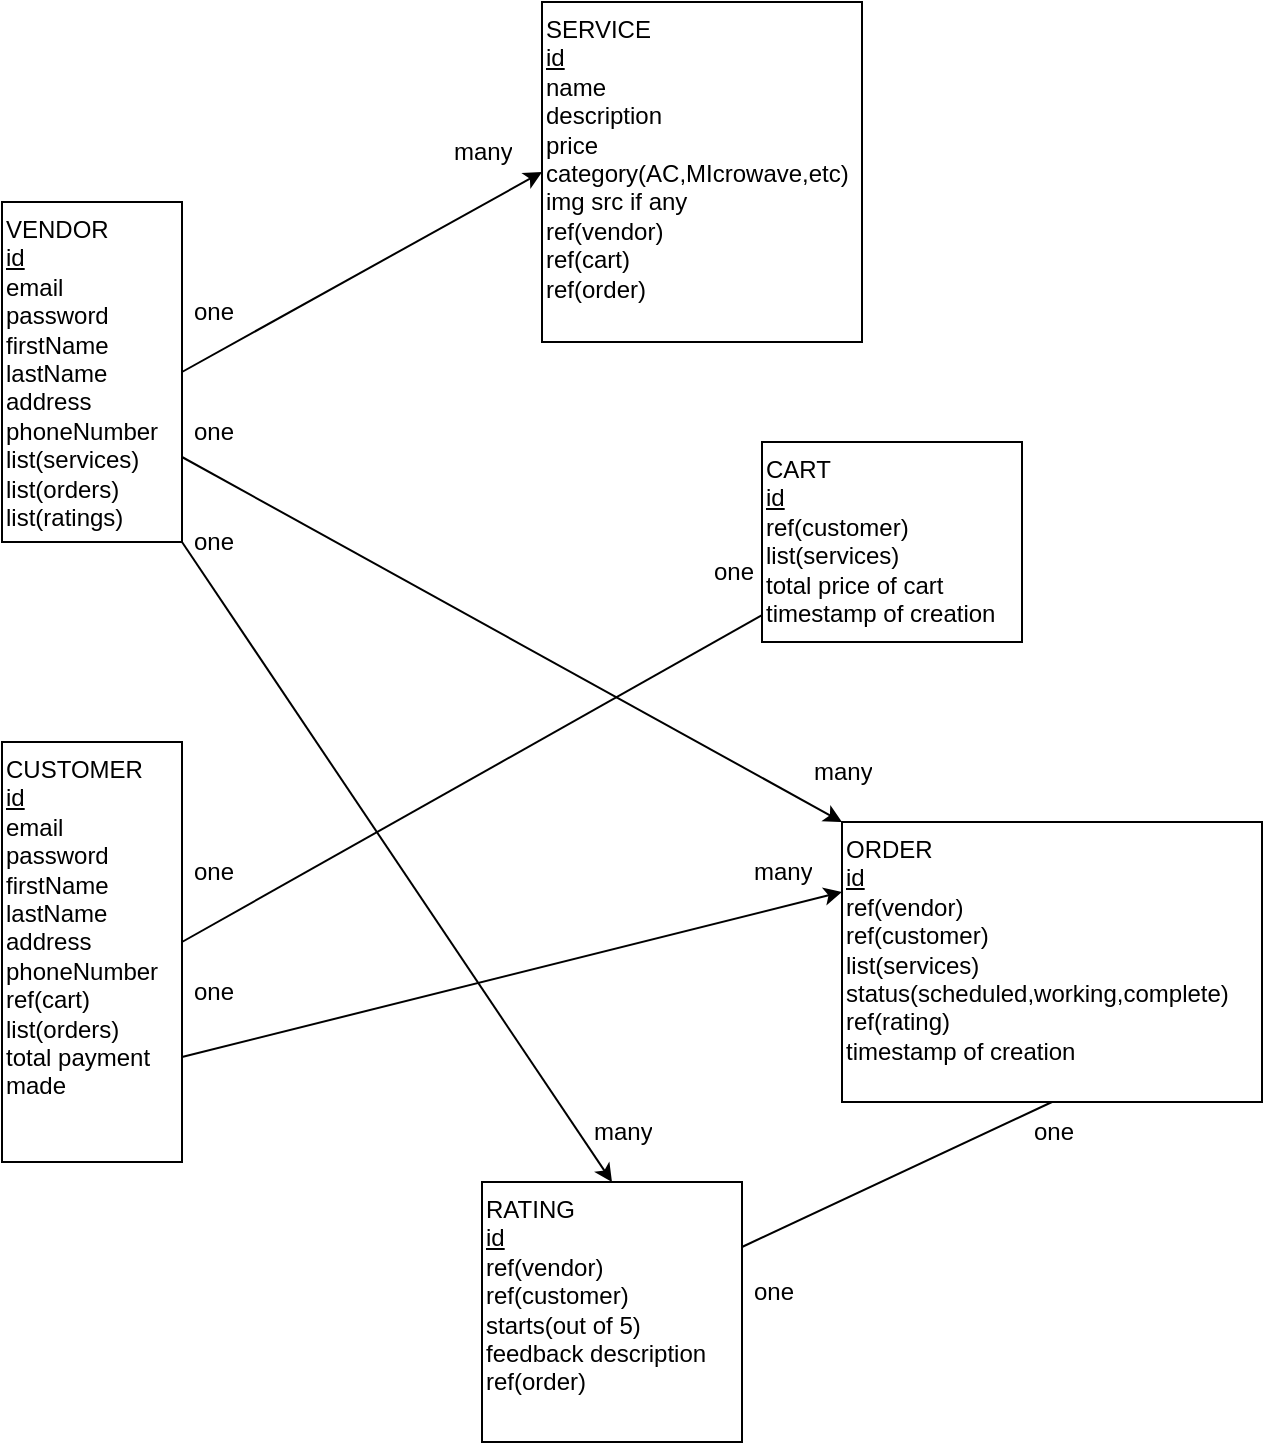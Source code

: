 <mxfile>
    <diagram id="cjHa-G-awGQMrfxXP6pf" name="Page-1">
        <mxGraphModel dx="1242" dy="584" grid="1" gridSize="10" guides="1" tooltips="1" connect="1" arrows="1" fold="1" page="1" pageScale="1" pageWidth="850" pageHeight="1100" math="0" shadow="0">
            <root>
                <mxCell id="0"/>
                <mxCell id="1" parent="0"/>
                <mxCell id="18" style="edgeStyle=none;html=1;exitX=1;exitY=0.5;exitDx=0;exitDy=0;entryX=0;entryY=0.5;entryDx=0;entryDy=0;" parent="1" source="10" target="12" edge="1">
                    <mxGeometry relative="1" as="geometry"/>
                </mxCell>
                <mxCell id="26" style="edgeStyle=none;html=1;exitX=1;exitY=0.75;exitDx=0;exitDy=0;entryX=0;entryY=0;entryDx=0;entryDy=0;" parent="1" source="10" target="14" edge="1">
                    <mxGeometry relative="1" as="geometry"/>
                </mxCell>
                <mxCell id="34" style="edgeStyle=none;html=1;exitX=1;exitY=1;exitDx=0;exitDy=0;entryX=0.5;entryY=0;entryDx=0;entryDy=0;" parent="1" source="10" target="15" edge="1">
                    <mxGeometry relative="1" as="geometry"/>
                </mxCell>
                <mxCell id="10" value="VENDOR&lt;br&gt;&lt;u&gt;id&lt;/u&gt;&lt;br&gt;&lt;div style=&quot;&quot;&gt;&lt;span style=&quot;background-color: initial;&quot;&gt;email&lt;/span&gt;&lt;/div&gt;&lt;div style=&quot;&quot;&gt;&lt;span style=&quot;background-color: initial;&quot;&gt;password&lt;/span&gt;&lt;/div&gt;&lt;div style=&quot;&quot;&gt;&lt;span style=&quot;background-color: initial;&quot;&gt;firstName&lt;/span&gt;&lt;/div&gt;&lt;div style=&quot;&quot;&gt;&lt;span style=&quot;background-color: initial;&quot;&gt;lastName&lt;/span&gt;&lt;/div&gt;&lt;div style=&quot;&quot;&gt;&lt;span style=&quot;background-color: initial;&quot;&gt;address&lt;/span&gt;&lt;/div&gt;&lt;div style=&quot;&quot;&gt;&lt;span style=&quot;background-color: initial;&quot;&gt;phoneNumber&lt;/span&gt;&lt;/div&gt;&lt;div style=&quot;&quot;&gt;&lt;span style=&quot;background-color: initial;&quot;&gt;list(services)&lt;/span&gt;&lt;/div&gt;&lt;div style=&quot;&quot;&gt;&lt;span style=&quot;background-color: initial;&quot;&gt;list(orders)&lt;/span&gt;&lt;/div&gt;&lt;div style=&quot;&quot;&gt;&lt;span style=&quot;background-color: initial;&quot;&gt;list(ratings)&lt;/span&gt;&lt;/div&gt;&lt;div style=&quot;&quot;&gt;&lt;span style=&quot;background-color: initial;&quot;&gt;&lt;br&gt;&lt;/span&gt;&lt;/div&gt;&lt;div style=&quot;&quot;&gt;&lt;span style=&quot;background-color: initial;&quot;&gt;&lt;br&gt;&lt;/span&gt;&lt;/div&gt;" style="rounded=0;whiteSpace=wrap;html=1;align=left;verticalAlign=top;" parent="1" vertex="1">
                    <mxGeometry x="80" y="130" width="90" height="170" as="geometry"/>
                </mxCell>
                <mxCell id="27" style="edgeStyle=none;html=1;exitX=1;exitY=0.75;exitDx=0;exitDy=0;entryX=0;entryY=0.25;entryDx=0;entryDy=0;" parent="1" source="11" target="14" edge="1">
                    <mxGeometry relative="1" as="geometry"/>
                </mxCell>
                <mxCell id="11" value="CUSTOMER&lt;br&gt;&lt;u&gt;id&lt;/u&gt;&lt;br&gt;&lt;div style=&quot;&quot;&gt;&lt;span style=&quot;background-color: initial;&quot;&gt;email&lt;/span&gt;&lt;/div&gt;&lt;div style=&quot;&quot;&gt;&lt;span style=&quot;background-color: initial;&quot;&gt;password&lt;/span&gt;&lt;/div&gt;&lt;div style=&quot;&quot;&gt;&lt;span style=&quot;background-color: initial;&quot;&gt;firstName&lt;/span&gt;&lt;/div&gt;&lt;div style=&quot;&quot;&gt;&lt;span style=&quot;background-color: initial;&quot;&gt;lastName&lt;/span&gt;&lt;/div&gt;&lt;div style=&quot;&quot;&gt;&lt;span style=&quot;background-color: initial;&quot;&gt;address&lt;/span&gt;&lt;/div&gt;&lt;div style=&quot;&quot;&gt;&lt;span style=&quot;background-color: initial;&quot;&gt;phoneNumber&lt;/span&gt;&lt;/div&gt;&lt;div style=&quot;&quot;&gt;ref(cart)&lt;/div&gt;&lt;div style=&quot;&quot;&gt;list(orders)&lt;/div&gt;&lt;div style=&quot;&quot;&gt;total payment made&lt;/div&gt;&lt;div style=&quot;&quot;&gt;&lt;span style=&quot;background-color: initial;&quot;&gt;&lt;br&gt;&lt;/span&gt;&lt;/div&gt;&lt;div style=&quot;&quot;&gt;&lt;span style=&quot;background-color: initial;&quot;&gt;&lt;br&gt;&lt;/span&gt;&lt;/div&gt;" style="rounded=0;whiteSpace=wrap;html=1;align=left;verticalAlign=top;" parent="1" vertex="1">
                    <mxGeometry x="80" y="400" width="90" height="210" as="geometry"/>
                </mxCell>
                <mxCell id="12" value="SERVICE&lt;br&gt;&lt;u&gt;id&lt;br&gt;&lt;/u&gt;name&lt;br&gt;description&lt;br&gt;price&lt;br&gt;category(AC,MIcrowave,etc)&lt;br&gt;img src if any&lt;br&gt;ref(vendor)&lt;br&gt;ref(cart)&lt;br&gt;ref(order)" style="rounded=0;whiteSpace=wrap;html=1;align=left;verticalAlign=top;" parent="1" vertex="1">
                    <mxGeometry x="350" y="30" width="160" height="170" as="geometry"/>
                </mxCell>
                <mxCell id="13" value="CART&lt;br&gt;&lt;u&gt;id&lt;br&gt;&lt;/u&gt;ref(customer)&lt;br&gt;list(services)&lt;br&gt;total price of cart&lt;br&gt;timestamp of creation" style="rounded=0;whiteSpace=wrap;html=1;align=left;verticalAlign=top;" parent="1" vertex="1">
                    <mxGeometry x="460" y="250" width="130" height="100" as="geometry"/>
                </mxCell>
                <mxCell id="14" value="ORDER&lt;br&gt;&lt;u&gt;id&lt;br&gt;&lt;/u&gt;ref(vendor)&lt;br&gt;ref(customer)&lt;br&gt;list(services)&lt;br&gt;status(scheduled,working,complete)&lt;br&gt;ref(rating)&lt;br&gt;timestamp of creation" style="rounded=0;whiteSpace=wrap;html=1;align=left;verticalAlign=top;" parent="1" vertex="1">
                    <mxGeometry x="500" y="440" width="210" height="140" as="geometry"/>
                </mxCell>
                <mxCell id="15" value="RATING&lt;br&gt;&lt;u&gt;id&lt;br&gt;&lt;/u&gt;ref(vendor)&lt;br&gt;ref(customer)&lt;br&gt;starts(out of 5)&lt;br&gt;feedback description&lt;br&gt;ref(order)" style="rounded=0;whiteSpace=wrap;html=1;align=left;verticalAlign=top;" parent="1" vertex="1">
                    <mxGeometry x="320" y="620" width="130" height="130" as="geometry"/>
                </mxCell>
                <mxCell id="20" value="one" style="text;strokeColor=none;fillColor=none;align=left;verticalAlign=middle;spacingLeft=4;spacingRight=4;overflow=hidden;points=[[0,0.5],[1,0.5]];portConstraint=eastwest;rotatable=0;whiteSpace=wrap;html=1;" parent="1" vertex="1">
                    <mxGeometry x="170" y="170" width="80" height="30" as="geometry"/>
                </mxCell>
                <mxCell id="21" value="many" style="text;strokeColor=none;fillColor=none;align=left;verticalAlign=middle;spacingLeft=4;spacingRight=4;overflow=hidden;points=[[0,0.5],[1,0.5]];portConstraint=eastwest;rotatable=0;whiteSpace=wrap;html=1;" parent="1" vertex="1">
                    <mxGeometry x="300" y="90" width="80" height="30" as="geometry"/>
                </mxCell>
                <mxCell id="23" value="" style="endArrow=none;html=1;" parent="1" target="13" edge="1">
                    <mxGeometry width="50" height="50" relative="1" as="geometry">
                        <mxPoint x="170" y="500" as="sourcePoint"/>
                        <mxPoint x="220" y="450" as="targetPoint"/>
                    </mxGeometry>
                </mxCell>
                <mxCell id="24" value="one" style="text;strokeColor=none;fillColor=none;align=left;verticalAlign=middle;spacingLeft=4;spacingRight=4;overflow=hidden;points=[[0,0.5],[1,0.5]];portConstraint=eastwest;rotatable=0;whiteSpace=wrap;html=1;" parent="1" vertex="1">
                    <mxGeometry x="170" y="450" width="80" height="30" as="geometry"/>
                </mxCell>
                <mxCell id="25" value="one" style="text;strokeColor=none;fillColor=none;align=left;verticalAlign=middle;spacingLeft=4;spacingRight=4;overflow=hidden;points=[[0,0.5],[1,0.5]];portConstraint=eastwest;rotatable=0;whiteSpace=wrap;html=1;" parent="1" vertex="1">
                    <mxGeometry x="430" y="300" width="80" height="30" as="geometry"/>
                </mxCell>
                <mxCell id="28" value="one" style="text;strokeColor=none;fillColor=none;align=left;verticalAlign=middle;spacingLeft=4;spacingRight=4;overflow=hidden;points=[[0,0.5],[1,0.5]];portConstraint=eastwest;rotatable=0;whiteSpace=wrap;html=1;" parent="1" vertex="1">
                    <mxGeometry x="170" y="230" width="80" height="30" as="geometry"/>
                </mxCell>
                <mxCell id="29" value="one" style="text;strokeColor=none;fillColor=none;align=left;verticalAlign=middle;spacingLeft=4;spacingRight=4;overflow=hidden;points=[[0,0.5],[1,0.5]];portConstraint=eastwest;rotatable=0;whiteSpace=wrap;html=1;" parent="1" vertex="1">
                    <mxGeometry x="170" y="510" width="80" height="30" as="geometry"/>
                </mxCell>
                <mxCell id="32" value="many" style="text;strokeColor=none;fillColor=none;align=left;verticalAlign=middle;spacingLeft=4;spacingRight=4;overflow=hidden;points=[[0,0.5],[1,0.5]];portConstraint=eastwest;rotatable=0;whiteSpace=wrap;html=1;" parent="1" vertex="1">
                    <mxGeometry x="480" y="400" width="80" height="30" as="geometry"/>
                </mxCell>
                <mxCell id="33" value="many" style="text;strokeColor=none;fillColor=none;align=left;verticalAlign=middle;spacingLeft=4;spacingRight=4;overflow=hidden;points=[[0,0.5],[1,0.5]];portConstraint=eastwest;rotatable=0;whiteSpace=wrap;html=1;" parent="1" vertex="1">
                    <mxGeometry x="450" y="450" width="80" height="30" as="geometry"/>
                </mxCell>
                <mxCell id="35" value="one" style="text;strokeColor=none;fillColor=none;align=left;verticalAlign=middle;spacingLeft=4;spacingRight=4;overflow=hidden;points=[[0,0.5],[1,0.5]];portConstraint=eastwest;rotatable=0;whiteSpace=wrap;html=1;" parent="1" vertex="1">
                    <mxGeometry x="170" y="285" width="80" height="30" as="geometry"/>
                </mxCell>
                <mxCell id="37" value="many" style="text;strokeColor=none;fillColor=none;align=left;verticalAlign=middle;spacingLeft=4;spacingRight=4;overflow=hidden;points=[[0,0.5],[1,0.5]];portConstraint=eastwest;rotatable=0;whiteSpace=wrap;html=1;" parent="1" vertex="1">
                    <mxGeometry x="370" y="580" width="80" height="30" as="geometry"/>
                </mxCell>
                <mxCell id="44" value="" style="edgeStyle=none;shape=link;html=1;" edge="1" parent="1" source="40" target="15">
                    <mxGeometry relative="1" as="geometry"/>
                </mxCell>
                <mxCell id="40" value="one" style="text;strokeColor=none;fillColor=none;align=left;verticalAlign=middle;spacingLeft=4;spacingRight=4;overflow=hidden;points=[[0,0.5],[1,0.5]];portConstraint=eastwest;rotatable=0;whiteSpace=wrap;html=1;" vertex="1" parent="1">
                    <mxGeometry x="450" y="660" width="80" height="30" as="geometry"/>
                </mxCell>
                <mxCell id="43" value="" style="endArrow=none;html=1;entryX=0.5;entryY=1;entryDx=0;entryDy=0;exitX=1;exitY=0.25;exitDx=0;exitDy=0;" edge="1" parent="1" source="15" target="14">
                    <mxGeometry width="50" height="50" relative="1" as="geometry">
                        <mxPoint x="440" y="693.38" as="sourcePoint"/>
                        <mxPoint x="730" y="530.0" as="targetPoint"/>
                    </mxGeometry>
                </mxCell>
                <mxCell id="45" value="one" style="text;strokeColor=none;fillColor=none;align=left;verticalAlign=middle;spacingLeft=4;spacingRight=4;overflow=hidden;points=[[0,0.5],[1,0.5]];portConstraint=eastwest;rotatable=0;whiteSpace=wrap;html=1;" vertex="1" parent="1">
                    <mxGeometry x="590" y="580" width="80" height="30" as="geometry"/>
                </mxCell>
            </root>
        </mxGraphModel>
    </diagram>
</mxfile>